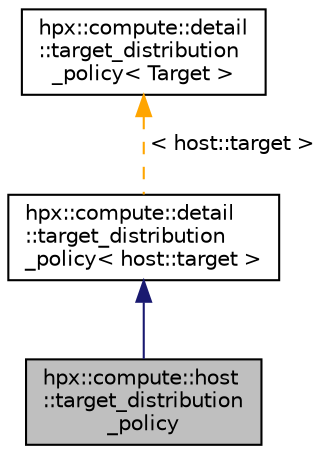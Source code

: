 digraph "hpx::compute::host::target_distribution_policy"
{
  edge [fontname="Helvetica",fontsize="10",labelfontname="Helvetica",labelfontsize="10"];
  node [fontname="Helvetica",fontsize="10",shape=record];
  Node0 [label="hpx::compute::host\l::target_distribution\l_policy",height=0.2,width=0.4,color="black", fillcolor="grey75", style="filled", fontcolor="black"];
  Node1 -> Node0 [dir="back",color="midnightblue",fontsize="10",style="solid",fontname="Helvetica"];
  Node1 [label="hpx::compute::detail\l::target_distribution\l_policy\< host::target \>",height=0.2,width=0.4,color="black", fillcolor="white", style="filled",URL="$db/d72/structhpx_1_1compute_1_1detail_1_1target__distribution__policy.html"];
  Node2 -> Node1 [dir="back",color="orange",fontsize="10",style="dashed",label=" \< host::target \>" ,fontname="Helvetica"];
  Node2 [label="hpx::compute::detail\l::target_distribution\l_policy\< Target \>",height=0.2,width=0.4,color="black", fillcolor="white", style="filled",URL="$db/d72/structhpx_1_1compute_1_1detail_1_1target__distribution__policy.html"];
}
